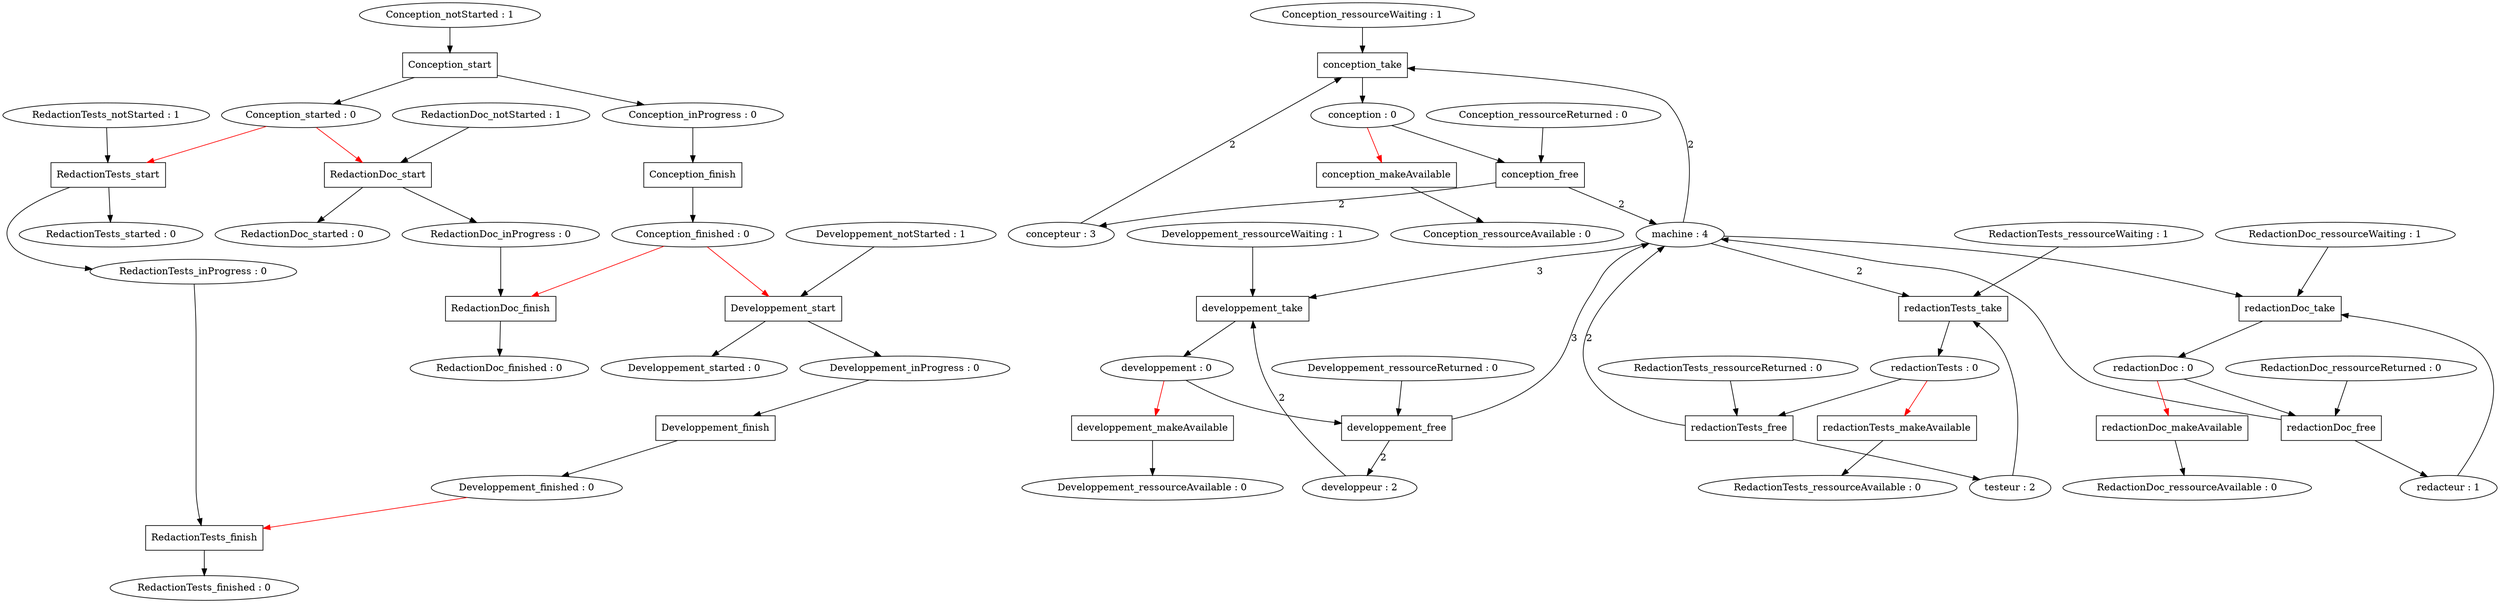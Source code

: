 digraph processus {
	Conception_start [shape=box];
	Conception_finish [shape=box];
	RedactionDoc_start [shape=box];
	RedactionDoc_finish [shape=box];
	Developpement_start [shape=box];
	Developpement_finish [shape=box];
	RedactionTests_start [shape=box];
	RedactionTests_finish [shape=box];
	conception_take [shape=box];
	conception_free [shape=box];
	conception_makeAvailable [shape=box];
	redactionDoc_take [shape=box];
	redactionDoc_free [shape=box];
	redactionDoc_makeAvailable [shape=box];
	developpement_take [shape=box];
	developpement_free [shape=box];
	developpement_makeAvailable [shape=box];
	redactionTests_take [shape=box];
	redactionTests_free [shape=box];
	redactionTests_makeAvailable [shape=box];

	Conception_notStarted [label="Conception_notStarted : 1"];
	Conception_started [label="Conception_started : 0"];
	Conception_inProgress [label="Conception_inProgress : 0"];
	Conception_finished [label="Conception_finished : 0"];
	Conception_ressourceWaiting [label="Conception_ressourceWaiting : 1"];
	Conception_ressourceAvailable [label="Conception_ressourceAvailable : 0"];
	Conception_ressourceReturned [label="Conception_ressourceReturned : 0"];
	RedactionDoc_notStarted [label="RedactionDoc_notStarted : 1"];
	RedactionDoc_started [label="RedactionDoc_started : 0"];
	RedactionDoc_inProgress [label="RedactionDoc_inProgress : 0"];
	RedactionDoc_finished [label="RedactionDoc_finished : 0"];
	RedactionDoc_ressourceWaiting [label="RedactionDoc_ressourceWaiting : 1"];
	RedactionDoc_ressourceAvailable [label="RedactionDoc_ressourceAvailable : 0"];
	RedactionDoc_ressourceReturned [label="RedactionDoc_ressourceReturned : 0"];
	Developpement_notStarted [label="Developpement_notStarted : 1"];
	Developpement_started [label="Developpement_started : 0"];
	Developpement_inProgress [label="Developpement_inProgress : 0"];
	Developpement_finished [label="Developpement_finished : 0"];
	Developpement_ressourceWaiting [label="Developpement_ressourceWaiting : 1"];
	Developpement_ressourceAvailable [label="Developpement_ressourceAvailable : 0"];
	Developpement_ressourceReturned [label="Developpement_ressourceReturned : 0"];
	RedactionTests_notStarted [label="RedactionTests_notStarted : 1"];
	RedactionTests_started [label="RedactionTests_started : 0"];
	RedactionTests_inProgress [label="RedactionTests_inProgress : 0"];
	RedactionTests_finished [label="RedactionTests_finished : 0"];
	RedactionTests_ressourceWaiting [label="RedactionTests_ressourceWaiting : 1"];
	RedactionTests_ressourceAvailable [label="RedactionTests_ressourceAvailable : 0"];
	RedactionTests_ressourceReturned [label="RedactionTests_ressourceReturned : 0"];
	concepteur [label="concepteur : 3"];
	developpeur [label="developpeur : 2"];
	machine [label="machine : 4"];
	redacteur [label="redacteur : 1"];
	testeur [label="testeur : 2"];
	conception [label="conception : 0"];
	redactionDoc [label="redactionDoc : 0"];
	developpement [label="developpement : 0"];
	redactionTests [label="redactionTests : 0"];

Conception_notStarted -> Conception_start;
Conception_start -> Conception_started;
Conception_start -> Conception_inProgress;
Conception_inProgress -> Conception_finish;
Conception_finish -> Conception_finished;
RedactionDoc_notStarted -> RedactionDoc_start;
RedactionDoc_start -> RedactionDoc_started;
RedactionDoc_start -> RedactionDoc_inProgress;
RedactionDoc_inProgress -> RedactionDoc_finish;
RedactionDoc_finish -> RedactionDoc_finished;
Developpement_notStarted -> Developpement_start;
Developpement_start -> Developpement_started;
Developpement_start -> Developpement_inProgress;
Developpement_inProgress -> Developpement_finish;
Developpement_finish -> Developpement_finished;
RedactionTests_notStarted -> RedactionTests_start;
RedactionTests_start -> RedactionTests_started;
RedactionTests_start -> RedactionTests_inProgress;
RedactionTests_inProgress -> RedactionTests_finish;
RedactionTests_finish -> RedactionTests_finished;
edge [color=red];
Conception_started -> RedactionDoc_start;
edge [color=black];
edge [color=red];
Conception_finished -> RedactionDoc_finish;
edge [color=black];
edge [color=red];
Conception_finished -> Developpement_start;
edge [color=black];
edge [color=red];
Conception_started -> RedactionTests_start;
edge [color=black];
edge [color=red];
Developpement_finished -> RedactionTests_finish;
edge [color=black];
Conception_ressourceWaiting -> conception_take;
conception_take -> conception;
edge [color=red];
conception -> conception_makeAvailable;
edge [color=black];
conception_makeAvailable -> Conception_ressourceAvailable;
conception -> conception_free;
Conception_ressourceReturned -> conception_free;
RedactionDoc_ressourceWaiting -> redactionDoc_take;
redactionDoc_take -> redactionDoc;
edge [color=red];
redactionDoc -> redactionDoc_makeAvailable;
edge [color=black];
redactionDoc_makeAvailable -> RedactionDoc_ressourceAvailable;
redactionDoc -> redactionDoc_free;
RedactionDoc_ressourceReturned -> redactionDoc_free;
Developpement_ressourceWaiting -> developpement_take;
developpement_take -> developpement;
edge [color=red];
developpement -> developpement_makeAvailable;
edge [color=black];
developpement_makeAvailable -> Developpement_ressourceAvailable;
developpement -> developpement_free;
Developpement_ressourceReturned -> developpement_free;
RedactionTests_ressourceWaiting -> redactionTests_take;
redactionTests_take -> redactionTests;
edge [color=red];
redactionTests -> redactionTests_makeAvailable;
edge [color=black];
redactionTests_makeAvailable -> RedactionTests_ressourceAvailable;
redactionTests -> redactionTests_free;
RedactionTests_ressourceReturned -> redactionTests_free;
concepteur -> conception_take [label="2"] ;
conception_free -> concepteur [label="2"] ;
machine -> conception_take [label="2"] ;
conception_free -> machine [label="2"] ;
machine -> redactionDoc_take;
redactionDoc_free -> machine;
redacteur -> redactionDoc_take;
redactionDoc_free -> redacteur;
developpeur -> developpement_take [label="2"] ;
developpement_free -> developpeur [label="2"] ;
machine -> developpement_take [label="3"] ;
developpement_free -> machine [label="3"] ;
machine -> redactionTests_take [label="2"] ;
redactionTests_free -> machine [label="2"] ;
testeur -> redactionTests_take;
redactionTests_free -> testeur;
}
